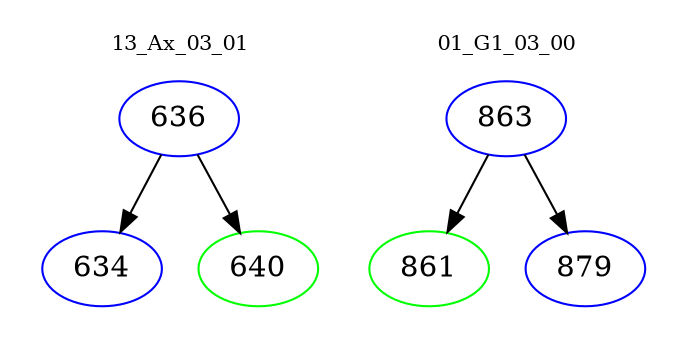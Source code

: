 digraph{
subgraph cluster_0 {
color = white
label = "13_Ax_03_01";
fontsize=10;
T0_636 [label="636", color="blue"]
T0_636 -> T0_634 [color="black"]
T0_634 [label="634", color="blue"]
T0_636 -> T0_640 [color="black"]
T0_640 [label="640", color="green"]
}
subgraph cluster_1 {
color = white
label = "01_G1_03_00";
fontsize=10;
T1_863 [label="863", color="blue"]
T1_863 -> T1_861 [color="black"]
T1_861 [label="861", color="green"]
T1_863 -> T1_879 [color="black"]
T1_879 [label="879", color="blue"]
}
}
